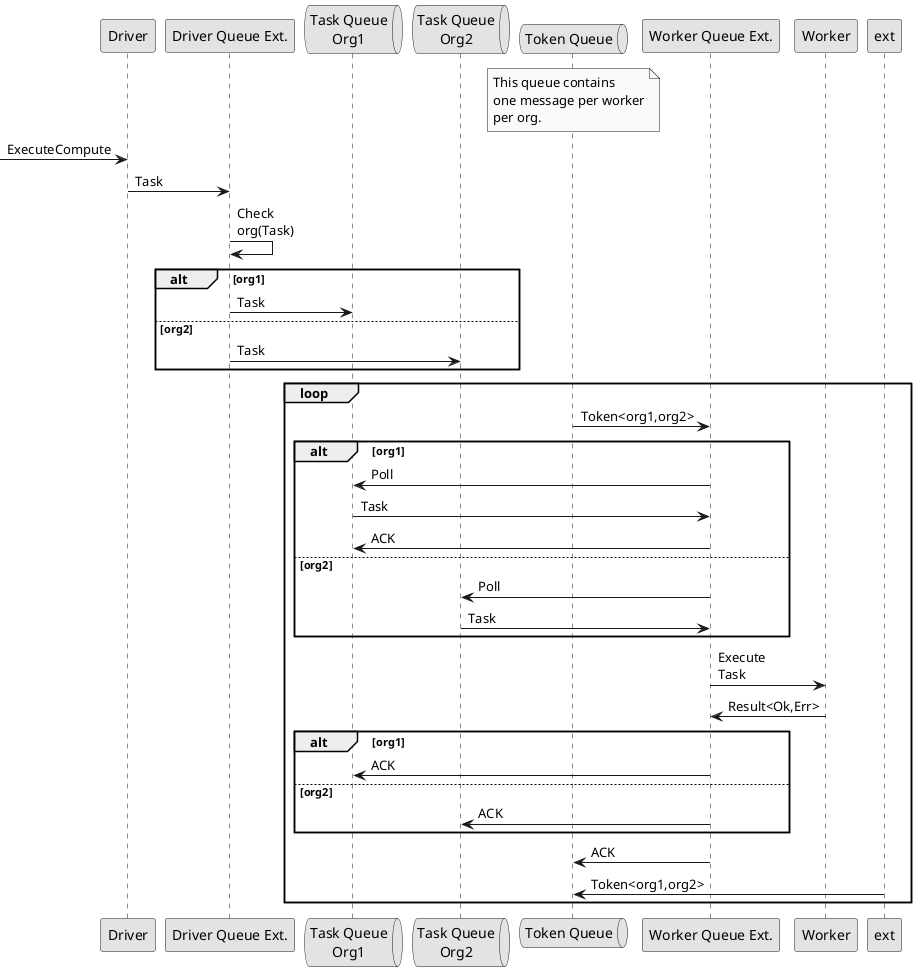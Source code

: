 @startuml
skinparam Monochrome true
skinparam Shadowing false
skinparam MaxMessageSize 60

participant "Driver" as drv
participant "Driver Queue Ext." as dext
queue "Task Queue\nOrg1" as que1
queue "Task Queue\nOrg2" as que2
queue "Token Queue" as tok
participant "Worker Queue Ext." as wext
participant "Worker" as wrk

note over tok
This queue contains
one message per worker
per org.
end note 
->drv: ExecuteCompute
drv->dext: Task
dext->dext: Check org(Task)
alt org1
    dext->que1: Task
else org2
    dext->que2: Task
end

loop
    tok->wext: Token<org1,org2>
    alt org1
        que1<-wext: Poll
        que1->wext: Task    
        que1<-wext: ACK
    else org2
        que2<-wext: Poll
        que2->wext: Task
    end
    wext->wrk: Execute Task
    wext<-wrk: Result<Ok,Err>
    alt org1
        que1<-wext: ACK
    else org2
        que2<-wext: ACK
    end
    tok<-wext: ACK
    tok<-ext: Token<org1,org2>
end

@enduml